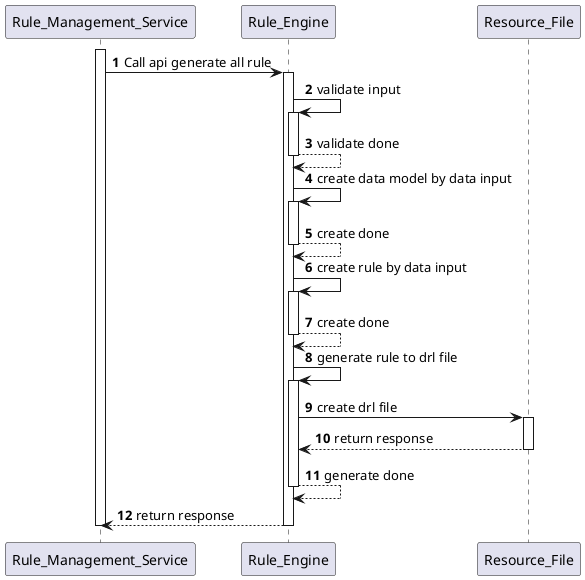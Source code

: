 @startuml
'https://plantuml.com/sequence-diagram

autonumber
Rule_Management_Service++
Rule_Management_Service -> Rule_Engine++: Call api generate all rule

Rule_Engine -> Rule_Engine++: validate input
Rule_Engine --> Rule_Engine--: validate done

Rule_Engine -> Rule_Engine++: create data model by data input
Rule_Engine --> Rule_Engine--: create done

Rule_Engine -> Rule_Engine++: create rule by data input
Rule_Engine --> Rule_Engine--: create done

Rule_Engine -> Rule_Engine++: generate rule to drl file

Rule_Engine -> Resource_File++: create drl file
Resource_File --> Rule_Engine--: return response

Rule_Engine --> Rule_Engine--: generate done

Rule_Engine --> Rule_Management_Service--: return response
Rule_Management_Service--

@enduml
